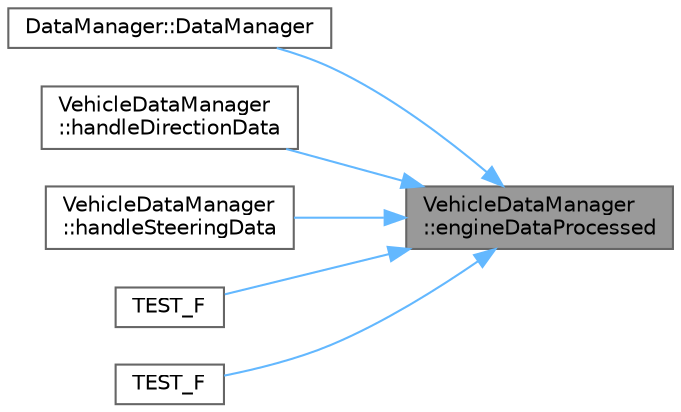 digraph "VehicleDataManager::engineDataProcessed"
{
 // LATEX_PDF_SIZE
  bgcolor="transparent";
  edge [fontname=Helvetica,fontsize=10,labelfontname=Helvetica,labelfontsize=10];
  node [fontname=Helvetica,fontsize=10,shape=box,height=0.2,width=0.4];
  rankdir="RL";
  Node1 [id="Node000001",label="VehicleDataManager\l::engineDataProcessed",height=0.2,width=0.4,color="gray40", fillcolor="grey60", style="filled", fontcolor="black",tooltip=" "];
  Node1 -> Node2 [id="edge1_Node000001_Node000002",dir="back",color="steelblue1",style="solid",tooltip=" "];
  Node2 [id="Node000002",label="DataManager::DataManager",height=0.2,width=0.4,color="grey40", fillcolor="white", style="filled",URL="$classDataManager.html#affb37dc13db06ecf6853c9fa25e5ed7a",tooltip="Construct a new DataManager::DataManager object."];
  Node1 -> Node3 [id="edge2_Node000001_Node000003",dir="back",color="steelblue1",style="solid",tooltip=" "];
  Node3 [id="Node000003",label="VehicleDataManager\l::handleDirectionData",height=0.2,width=0.4,color="grey40", fillcolor="white", style="filled",URL="$classVehicleDataManager.html#a96a6fd992d1922733cd4e69471756f41",tooltip="Handle Direction data."];
  Node1 -> Node4 [id="edge3_Node000001_Node000004",dir="back",color="steelblue1",style="solid",tooltip=" "];
  Node4 [id="Node000004",label="VehicleDataManager\l::handleSteeringData",height=0.2,width=0.4,color="grey40", fillcolor="white", style="filled",URL="$classVehicleDataManager.html#a2c390c4430b442344f03b4730b848860",tooltip="Handle Steering data."];
  Node1 -> Node5 [id="edge4_Node000001_Node000005",dir="back",color="steelblue1",style="solid",tooltip=" "];
  Node5 [id="Node000005",label="TEST_F",height=0.2,width=0.4,color="grey40", fillcolor="white", style="filled",URL="$test__VehicleDataManager_8cpp.html#a39d92ba3c051c6d544b0804dae616d29",tooltip="Ensures that the direction data emits a signal when changed."];
  Node1 -> Node6 [id="edge5_Node000001_Node000006",dir="back",color="steelblue1",style="solid",tooltip=" "];
  Node6 [id="Node000006",label="TEST_F",height=0.2,width=0.4,color="grey40", fillcolor="white", style="filled",URL="$test__VehicleDataManager_8cpp.html#a64dabbf2cdca676b1cdee2877204a47a",tooltip="Ensures that the steering data emits a signal when changed."];
}

